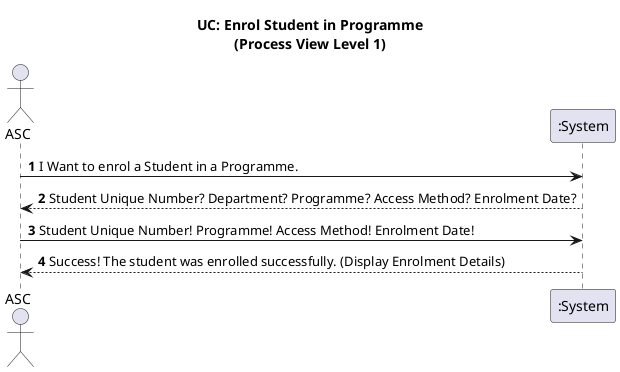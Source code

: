 @startuml

title UC: Enrol Student in Programme\n(Process View Level 1)
autonumber

actor ASC as Admin
participant ":System" as System

Admin -> System  : I Want to enrol a Student in a Programme.
System --> Admin  : Student Unique Number? Department? Programme? Access Method? Enrolment Date?
Admin -> System  : Student Unique Number! Programme! Access Method! Enrolment Date!
System --> Admin  : Success! The student was enrolled successfully. (Display Enrolment Details)

@enduml